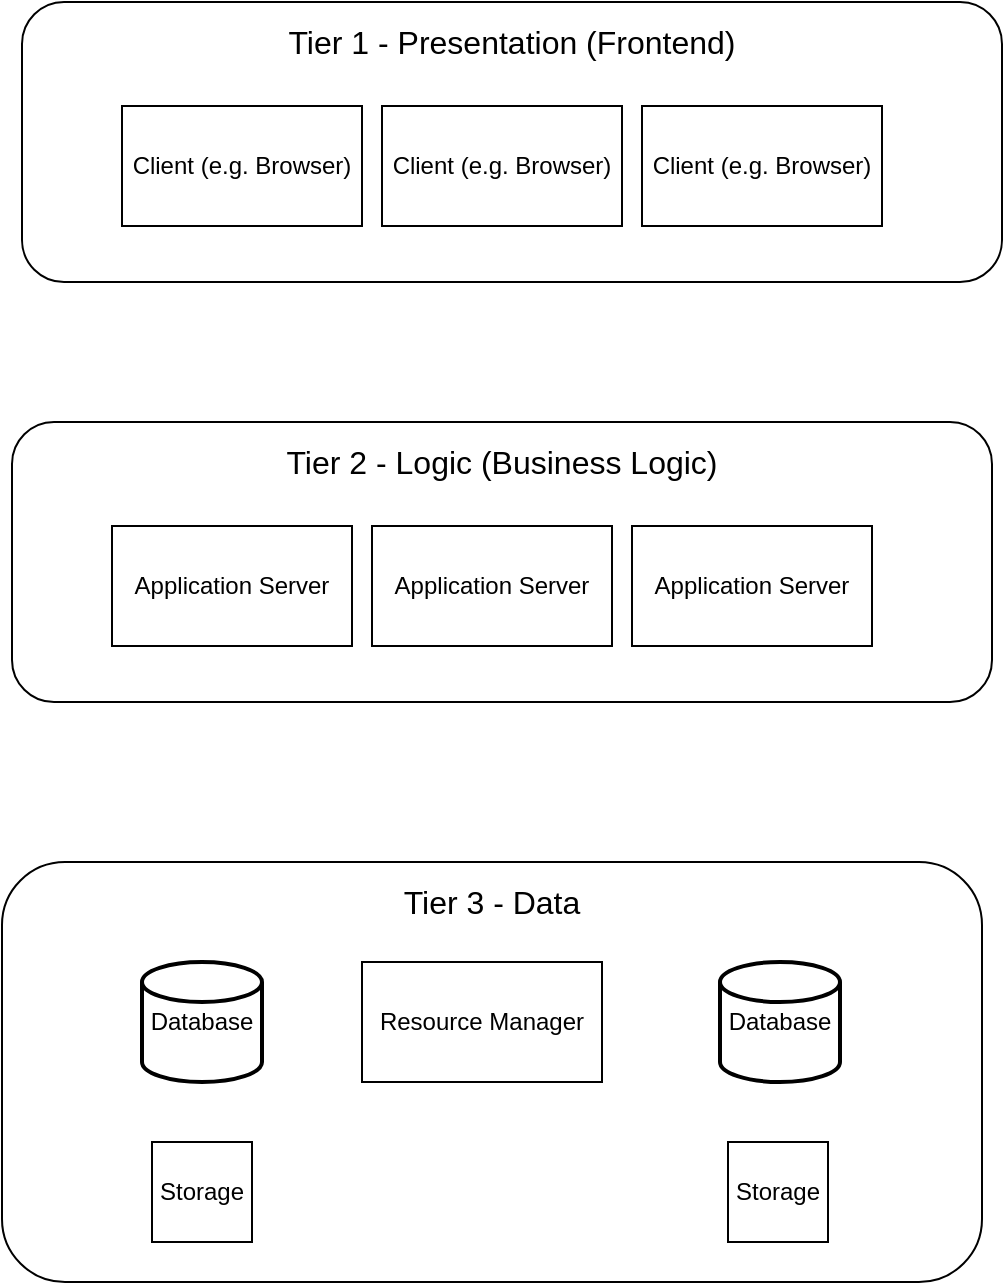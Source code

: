 <mxfile version="13.8.9-1" type="github">
  <diagram id="npmHoXrw_FrEof_6zsUE" name="Page-1">
    <mxGraphModel dx="1422" dy="732" grid="1" gridSize="10" guides="1" tooltips="1" connect="1" arrows="1" fold="1" page="1" pageScale="1" pageWidth="850" pageHeight="1100" math="0" shadow="0">
      <root>
        <mxCell id="0" />
        <mxCell id="1" parent="0" />
        <mxCell id="xjIk-P3U5AOT3LO1g332-5" value="" style="rounded=1;whiteSpace=wrap;html=1;" vertex="1" parent="1">
          <mxGeometry x="110" y="70" width="490" height="140" as="geometry" />
        </mxCell>
        <mxCell id="xjIk-P3U5AOT3LO1g332-1" value="Client (e.g. Browser)" style="rounded=0;whiteSpace=wrap;html=1;" vertex="1" parent="1">
          <mxGeometry x="160" y="122" width="120" height="60" as="geometry" />
        </mxCell>
        <mxCell id="xjIk-P3U5AOT3LO1g332-2" value="Client (e.g. Browser)" style="rounded=0;whiteSpace=wrap;html=1;" vertex="1" parent="1">
          <mxGeometry x="290" y="122" width="120" height="60" as="geometry" />
        </mxCell>
        <mxCell id="xjIk-P3U5AOT3LO1g332-3" value="Client (e.g. Browser)" style="rounded=0;whiteSpace=wrap;html=1;" vertex="1" parent="1">
          <mxGeometry x="420" y="122" width="120" height="60" as="geometry" />
        </mxCell>
        <mxCell id="xjIk-P3U5AOT3LO1g332-6" value="&lt;font style=&quot;font-size: 16px&quot;&gt;Tier 1 - Presentation (Frontend)&lt;/font&gt;" style="text;html=1;strokeColor=none;fillColor=none;align=center;verticalAlign=middle;whiteSpace=wrap;rounded=0;" vertex="1" parent="1">
          <mxGeometry x="235" y="80" width="240" height="20" as="geometry" />
        </mxCell>
        <mxCell id="xjIk-P3U5AOT3LO1g332-7" value="" style="rounded=1;whiteSpace=wrap;html=1;" vertex="1" parent="1">
          <mxGeometry x="105" y="280" width="490" height="140" as="geometry" />
        </mxCell>
        <mxCell id="xjIk-P3U5AOT3LO1g332-8" value="Application Server" style="rounded=0;whiteSpace=wrap;html=1;" vertex="1" parent="1">
          <mxGeometry x="155" y="332" width="120" height="60" as="geometry" />
        </mxCell>
        <mxCell id="xjIk-P3U5AOT3LO1g332-9" value="Application Server" style="rounded=0;whiteSpace=wrap;html=1;" vertex="1" parent="1">
          <mxGeometry x="285" y="332" width="120" height="60" as="geometry" />
        </mxCell>
        <mxCell id="xjIk-P3U5AOT3LO1g332-10" value="Application Server" style="rounded=0;whiteSpace=wrap;html=1;" vertex="1" parent="1">
          <mxGeometry x="415" y="332" width="120" height="60" as="geometry" />
        </mxCell>
        <mxCell id="xjIk-P3U5AOT3LO1g332-11" value="&lt;font style=&quot;font-size: 16px&quot;&gt;Tier 2 - Logic (Business Logic)&lt;/font&gt;" style="text;html=1;strokeColor=none;fillColor=none;align=center;verticalAlign=middle;whiteSpace=wrap;rounded=0;" vertex="1" parent="1">
          <mxGeometry x="230" y="290" width="240" height="20" as="geometry" />
        </mxCell>
        <mxCell id="xjIk-P3U5AOT3LO1g332-12" value="" style="rounded=1;whiteSpace=wrap;html=1;" vertex="1" parent="1">
          <mxGeometry x="100" y="500" width="490" height="210" as="geometry" />
        </mxCell>
        <mxCell id="xjIk-P3U5AOT3LO1g332-13" value="Resource Manager" style="rounded=0;whiteSpace=wrap;html=1;" vertex="1" parent="1">
          <mxGeometry x="280" y="550" width="120" height="60" as="geometry" />
        </mxCell>
        <mxCell id="xjIk-P3U5AOT3LO1g332-16" value="&lt;font style=&quot;font-size: 16px&quot;&gt;Tier 3 - Data&lt;/font&gt;" style="text;html=1;strokeColor=none;fillColor=none;align=center;verticalAlign=middle;whiteSpace=wrap;rounded=0;" vertex="1" parent="1">
          <mxGeometry x="225" y="510" width="240" height="20" as="geometry" />
        </mxCell>
        <mxCell id="xjIk-P3U5AOT3LO1g332-17" value="Database" style="strokeWidth=2;html=1;shape=mxgraph.flowchart.database;whiteSpace=wrap;" vertex="1" parent="1">
          <mxGeometry x="170" y="550" width="60" height="60" as="geometry" />
        </mxCell>
        <mxCell id="xjIk-P3U5AOT3LO1g332-18" value="Database" style="strokeWidth=2;html=1;shape=mxgraph.flowchart.database;whiteSpace=wrap;" vertex="1" parent="1">
          <mxGeometry x="459" y="550" width="60" height="60" as="geometry" />
        </mxCell>
        <mxCell id="xjIk-P3U5AOT3LO1g332-19" value="Storage" style="whiteSpace=wrap;html=1;aspect=fixed;" vertex="1" parent="1">
          <mxGeometry x="175" y="640" width="50" height="50" as="geometry" />
        </mxCell>
        <mxCell id="xjIk-P3U5AOT3LO1g332-20" value="Storage" style="whiteSpace=wrap;html=1;aspect=fixed;" vertex="1" parent="1">
          <mxGeometry x="463" y="640" width="50" height="50" as="geometry" />
        </mxCell>
      </root>
    </mxGraphModel>
  </diagram>
</mxfile>

